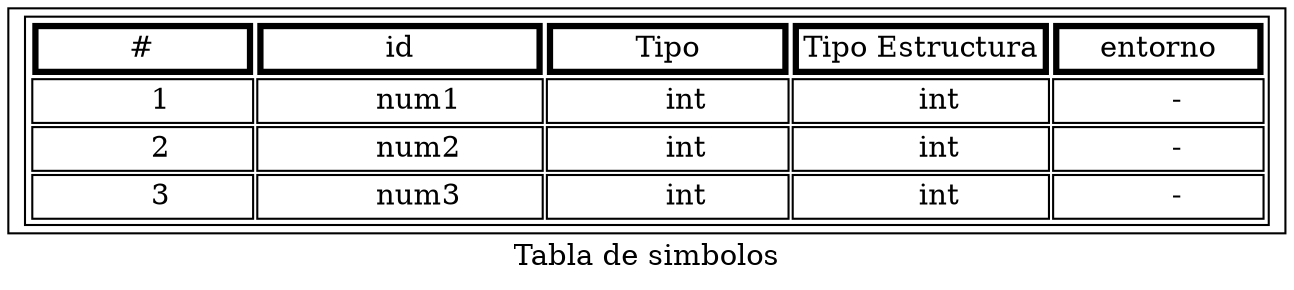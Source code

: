 digraph G {
        label="Tabla de simbolos"
        node[shape=box]
       a0 [label=<
       <TABLE border="1" >
        <TR>
        <TD border="3" >#</TD>
        <TD border="3">id</TD>
        <TD border="3">Tipo</TD>
        <TD border="3">Tipo Estructura</TD>
        <TD border="3">entorno</TD>
        </TR><TR>
        <TD>
            1
        </TD>
        <TD>
            num1
        </TD>
        <TD>
            int
        </TD>
        <TD>
            int
        </TD>
        <TD>
            -
        </TD>
    </TR><TR>
        <TD>
            2
        </TD>
        <TD>
            num2
        </TD>
        <TD>
            int
        </TD>
        <TD>
            int
        </TD>
        <TD>
            -
        </TD>
    </TR><TR>
        <TD>
            3
        </TD>
        <TD>
            num3
        </TD>
        <TD>
            int
        </TD>
        <TD>
            int
        </TD>
        <TD>
            -
        </TD>
    </TR></TABLE>>]; }